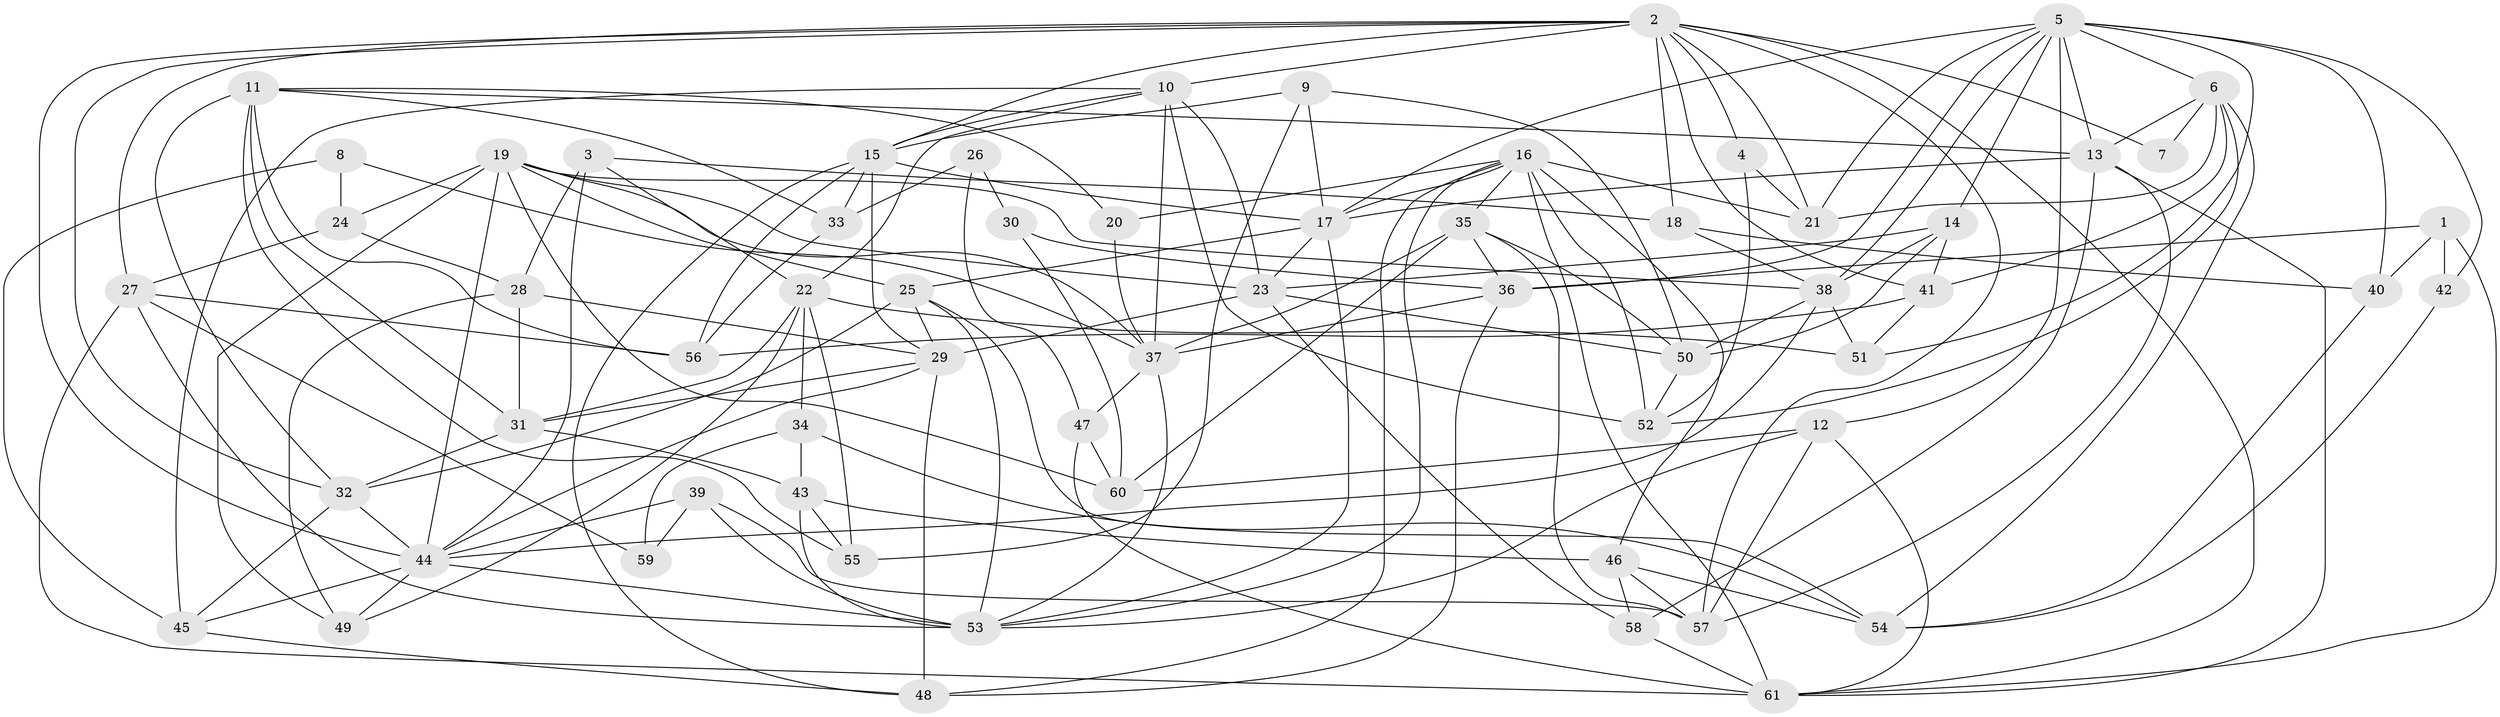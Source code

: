 // original degree distribution, {4: 0.2975206611570248, 3: 0.2727272727272727, 5: 0.21487603305785125, 2: 0.10743801652892562, 7: 0.03305785123966942, 9: 0.008264462809917356, 6: 0.06611570247933884}
// Generated by graph-tools (version 1.1) at 2025/02/03/09/25 03:02:06]
// undirected, 61 vertices, 170 edges
graph export_dot {
graph [start="1"]
  node [color=gray90,style=filled];
  1;
  2;
  3;
  4;
  5;
  6;
  7;
  8;
  9;
  10;
  11;
  12;
  13;
  14;
  15;
  16;
  17;
  18;
  19;
  20;
  21;
  22;
  23;
  24;
  25;
  26;
  27;
  28;
  29;
  30;
  31;
  32;
  33;
  34;
  35;
  36;
  37;
  38;
  39;
  40;
  41;
  42;
  43;
  44;
  45;
  46;
  47;
  48;
  49;
  50;
  51;
  52;
  53;
  54;
  55;
  56;
  57;
  58;
  59;
  60;
  61;
  1 -- 36 [weight=1.0];
  1 -- 40 [weight=1.0];
  1 -- 42 [weight=1.0];
  1 -- 61 [weight=1.0];
  2 -- 4 [weight=1.0];
  2 -- 7 [weight=2.0];
  2 -- 10 [weight=1.0];
  2 -- 15 [weight=1.0];
  2 -- 18 [weight=2.0];
  2 -- 21 [weight=1.0];
  2 -- 27 [weight=1.0];
  2 -- 32 [weight=1.0];
  2 -- 41 [weight=1.0];
  2 -- 44 [weight=1.0];
  2 -- 57 [weight=1.0];
  2 -- 61 [weight=1.0];
  3 -- 18 [weight=1.0];
  3 -- 22 [weight=1.0];
  3 -- 28 [weight=1.0];
  3 -- 44 [weight=1.0];
  4 -- 21 [weight=1.0];
  4 -- 52 [weight=1.0];
  5 -- 6 [weight=1.0];
  5 -- 12 [weight=1.0];
  5 -- 13 [weight=1.0];
  5 -- 14 [weight=1.0];
  5 -- 17 [weight=1.0];
  5 -- 21 [weight=1.0];
  5 -- 36 [weight=1.0];
  5 -- 38 [weight=1.0];
  5 -- 40 [weight=1.0];
  5 -- 42 [weight=1.0];
  5 -- 51 [weight=1.0];
  6 -- 7 [weight=1.0];
  6 -- 13 [weight=1.0];
  6 -- 21 [weight=1.0];
  6 -- 41 [weight=1.0];
  6 -- 52 [weight=1.0];
  6 -- 54 [weight=1.0];
  8 -- 24 [weight=1.0];
  8 -- 37 [weight=1.0];
  8 -- 45 [weight=1.0];
  9 -- 15 [weight=1.0];
  9 -- 17 [weight=1.0];
  9 -- 50 [weight=1.0];
  9 -- 55 [weight=1.0];
  10 -- 15 [weight=1.0];
  10 -- 22 [weight=1.0];
  10 -- 23 [weight=1.0];
  10 -- 37 [weight=1.0];
  10 -- 45 [weight=1.0];
  10 -- 52 [weight=1.0];
  11 -- 13 [weight=1.0];
  11 -- 20 [weight=1.0];
  11 -- 31 [weight=1.0];
  11 -- 32 [weight=1.0];
  11 -- 33 [weight=1.0];
  11 -- 55 [weight=1.0];
  11 -- 56 [weight=1.0];
  12 -- 53 [weight=1.0];
  12 -- 57 [weight=1.0];
  12 -- 60 [weight=2.0];
  12 -- 61 [weight=1.0];
  13 -- 17 [weight=1.0];
  13 -- 57 [weight=1.0];
  13 -- 58 [weight=1.0];
  13 -- 61 [weight=1.0];
  14 -- 23 [weight=1.0];
  14 -- 38 [weight=1.0];
  14 -- 41 [weight=1.0];
  14 -- 50 [weight=1.0];
  15 -- 17 [weight=1.0];
  15 -- 29 [weight=1.0];
  15 -- 33 [weight=1.0];
  15 -- 48 [weight=1.0];
  15 -- 56 [weight=1.0];
  16 -- 17 [weight=1.0];
  16 -- 20 [weight=1.0];
  16 -- 21 [weight=1.0];
  16 -- 35 [weight=1.0];
  16 -- 46 [weight=1.0];
  16 -- 48 [weight=1.0];
  16 -- 52 [weight=1.0];
  16 -- 53 [weight=1.0];
  16 -- 61 [weight=1.0];
  17 -- 23 [weight=1.0];
  17 -- 25 [weight=1.0];
  17 -- 53 [weight=1.0];
  18 -- 38 [weight=1.0];
  18 -- 40 [weight=1.0];
  19 -- 23 [weight=1.0];
  19 -- 24 [weight=1.0];
  19 -- 25 [weight=1.0];
  19 -- 37 [weight=1.0];
  19 -- 38 [weight=1.0];
  19 -- 44 [weight=1.0];
  19 -- 49 [weight=1.0];
  19 -- 60 [weight=1.0];
  20 -- 37 [weight=1.0];
  22 -- 31 [weight=1.0];
  22 -- 34 [weight=1.0];
  22 -- 49 [weight=1.0];
  22 -- 51 [weight=1.0];
  22 -- 55 [weight=2.0];
  23 -- 29 [weight=1.0];
  23 -- 50 [weight=1.0];
  23 -- 58 [weight=1.0];
  24 -- 27 [weight=1.0];
  24 -- 28 [weight=1.0];
  25 -- 29 [weight=1.0];
  25 -- 32 [weight=1.0];
  25 -- 53 [weight=1.0];
  25 -- 54 [weight=2.0];
  26 -- 30 [weight=1.0];
  26 -- 33 [weight=1.0];
  26 -- 47 [weight=1.0];
  27 -- 53 [weight=1.0];
  27 -- 56 [weight=1.0];
  27 -- 59 [weight=1.0];
  27 -- 61 [weight=1.0];
  28 -- 29 [weight=1.0];
  28 -- 31 [weight=1.0];
  28 -- 49 [weight=1.0];
  29 -- 31 [weight=1.0];
  29 -- 44 [weight=1.0];
  29 -- 48 [weight=1.0];
  30 -- 36 [weight=1.0];
  30 -- 60 [weight=1.0];
  31 -- 32 [weight=1.0];
  31 -- 43 [weight=1.0];
  32 -- 44 [weight=1.0];
  32 -- 45 [weight=1.0];
  33 -- 56 [weight=1.0];
  34 -- 43 [weight=1.0];
  34 -- 54 [weight=1.0];
  34 -- 59 [weight=1.0];
  35 -- 36 [weight=1.0];
  35 -- 37 [weight=1.0];
  35 -- 50 [weight=1.0];
  35 -- 57 [weight=1.0];
  35 -- 60 [weight=1.0];
  36 -- 37 [weight=1.0];
  36 -- 48 [weight=1.0];
  37 -- 47 [weight=1.0];
  37 -- 53 [weight=1.0];
  38 -- 44 [weight=1.0];
  38 -- 50 [weight=1.0];
  38 -- 51 [weight=3.0];
  39 -- 44 [weight=1.0];
  39 -- 53 [weight=1.0];
  39 -- 57 [weight=1.0];
  39 -- 59 [weight=1.0];
  40 -- 54 [weight=1.0];
  41 -- 51 [weight=2.0];
  41 -- 56 [weight=1.0];
  42 -- 54 [weight=1.0];
  43 -- 46 [weight=1.0];
  43 -- 53 [weight=1.0];
  43 -- 55 [weight=1.0];
  44 -- 45 [weight=1.0];
  44 -- 49 [weight=1.0];
  44 -- 53 [weight=1.0];
  45 -- 48 [weight=1.0];
  46 -- 54 [weight=1.0];
  46 -- 57 [weight=1.0];
  46 -- 58 [weight=1.0];
  47 -- 60 [weight=1.0];
  47 -- 61 [weight=1.0];
  50 -- 52 [weight=1.0];
  58 -- 61 [weight=2.0];
}
